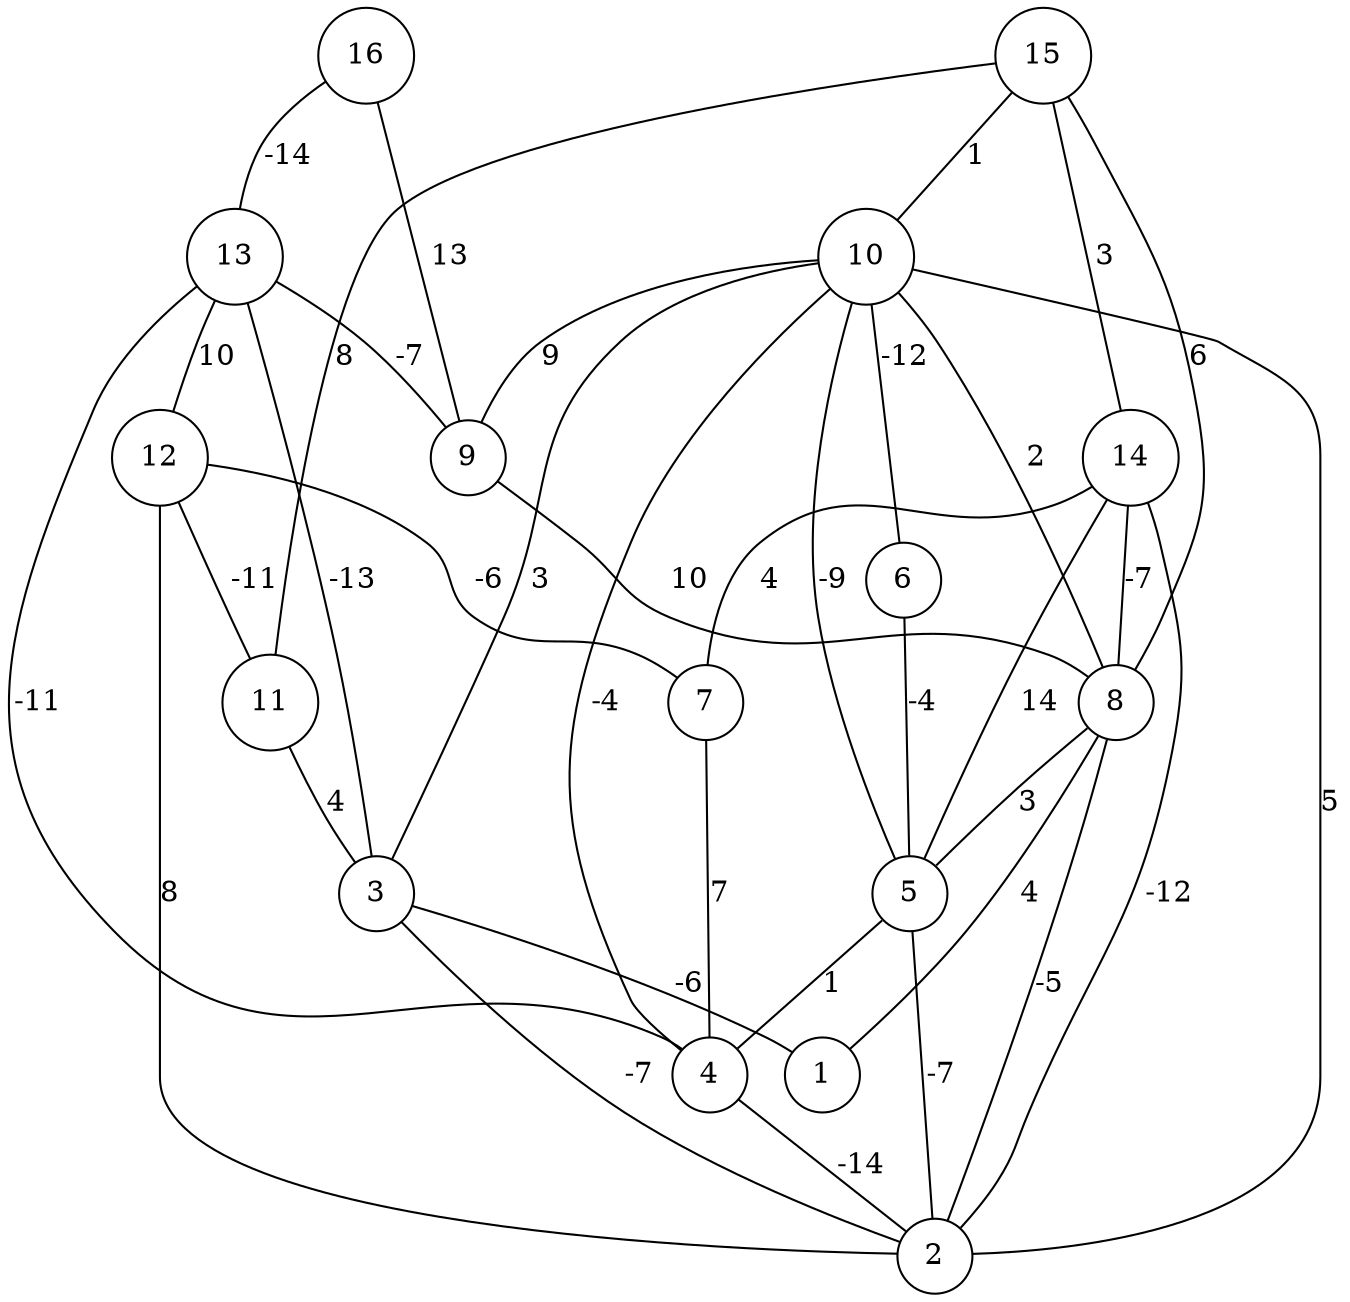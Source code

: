 graph { 
	 fontname="Helvetica,Arial,sans-serif" 
	 node [shape = circle]; 
	 16 -- 9 [label = "13"];
	 16 -- 13 [label = "-14"];
	 15 -- 8 [label = "6"];
	 15 -- 10 [label = "1"];
	 15 -- 11 [label = "8"];
	 15 -- 14 [label = "3"];
	 14 -- 2 [label = "-12"];
	 14 -- 5 [label = "14"];
	 14 -- 7 [label = "4"];
	 14 -- 8 [label = "-7"];
	 13 -- 3 [label = "-13"];
	 13 -- 4 [label = "-11"];
	 13 -- 9 [label = "-7"];
	 13 -- 12 [label = "10"];
	 12 -- 2 [label = "8"];
	 12 -- 7 [label = "-6"];
	 12 -- 11 [label = "-11"];
	 11 -- 3 [label = "4"];
	 10 -- 2 [label = "5"];
	 10 -- 3 [label = "3"];
	 10 -- 4 [label = "-4"];
	 10 -- 5 [label = "-9"];
	 10 -- 6 [label = "-12"];
	 10 -- 8 [label = "2"];
	 10 -- 9 [label = "9"];
	 9 -- 8 [label = "10"];
	 8 -- 1 [label = "4"];
	 8 -- 2 [label = "-5"];
	 8 -- 5 [label = "3"];
	 7 -- 4 [label = "7"];
	 6 -- 5 [label = "-4"];
	 5 -- 2 [label = "-7"];
	 5 -- 4 [label = "1"];
	 4 -- 2 [label = "-14"];
	 3 -- 1 [label = "-6"];
	 3 -- 2 [label = "-7"];
	 1;
	 2;
	 3;
	 4;
	 5;
	 6;
	 7;
	 8;
	 9;
	 10;
	 11;
	 12;
	 13;
	 14;
	 15;
	 16;
}
